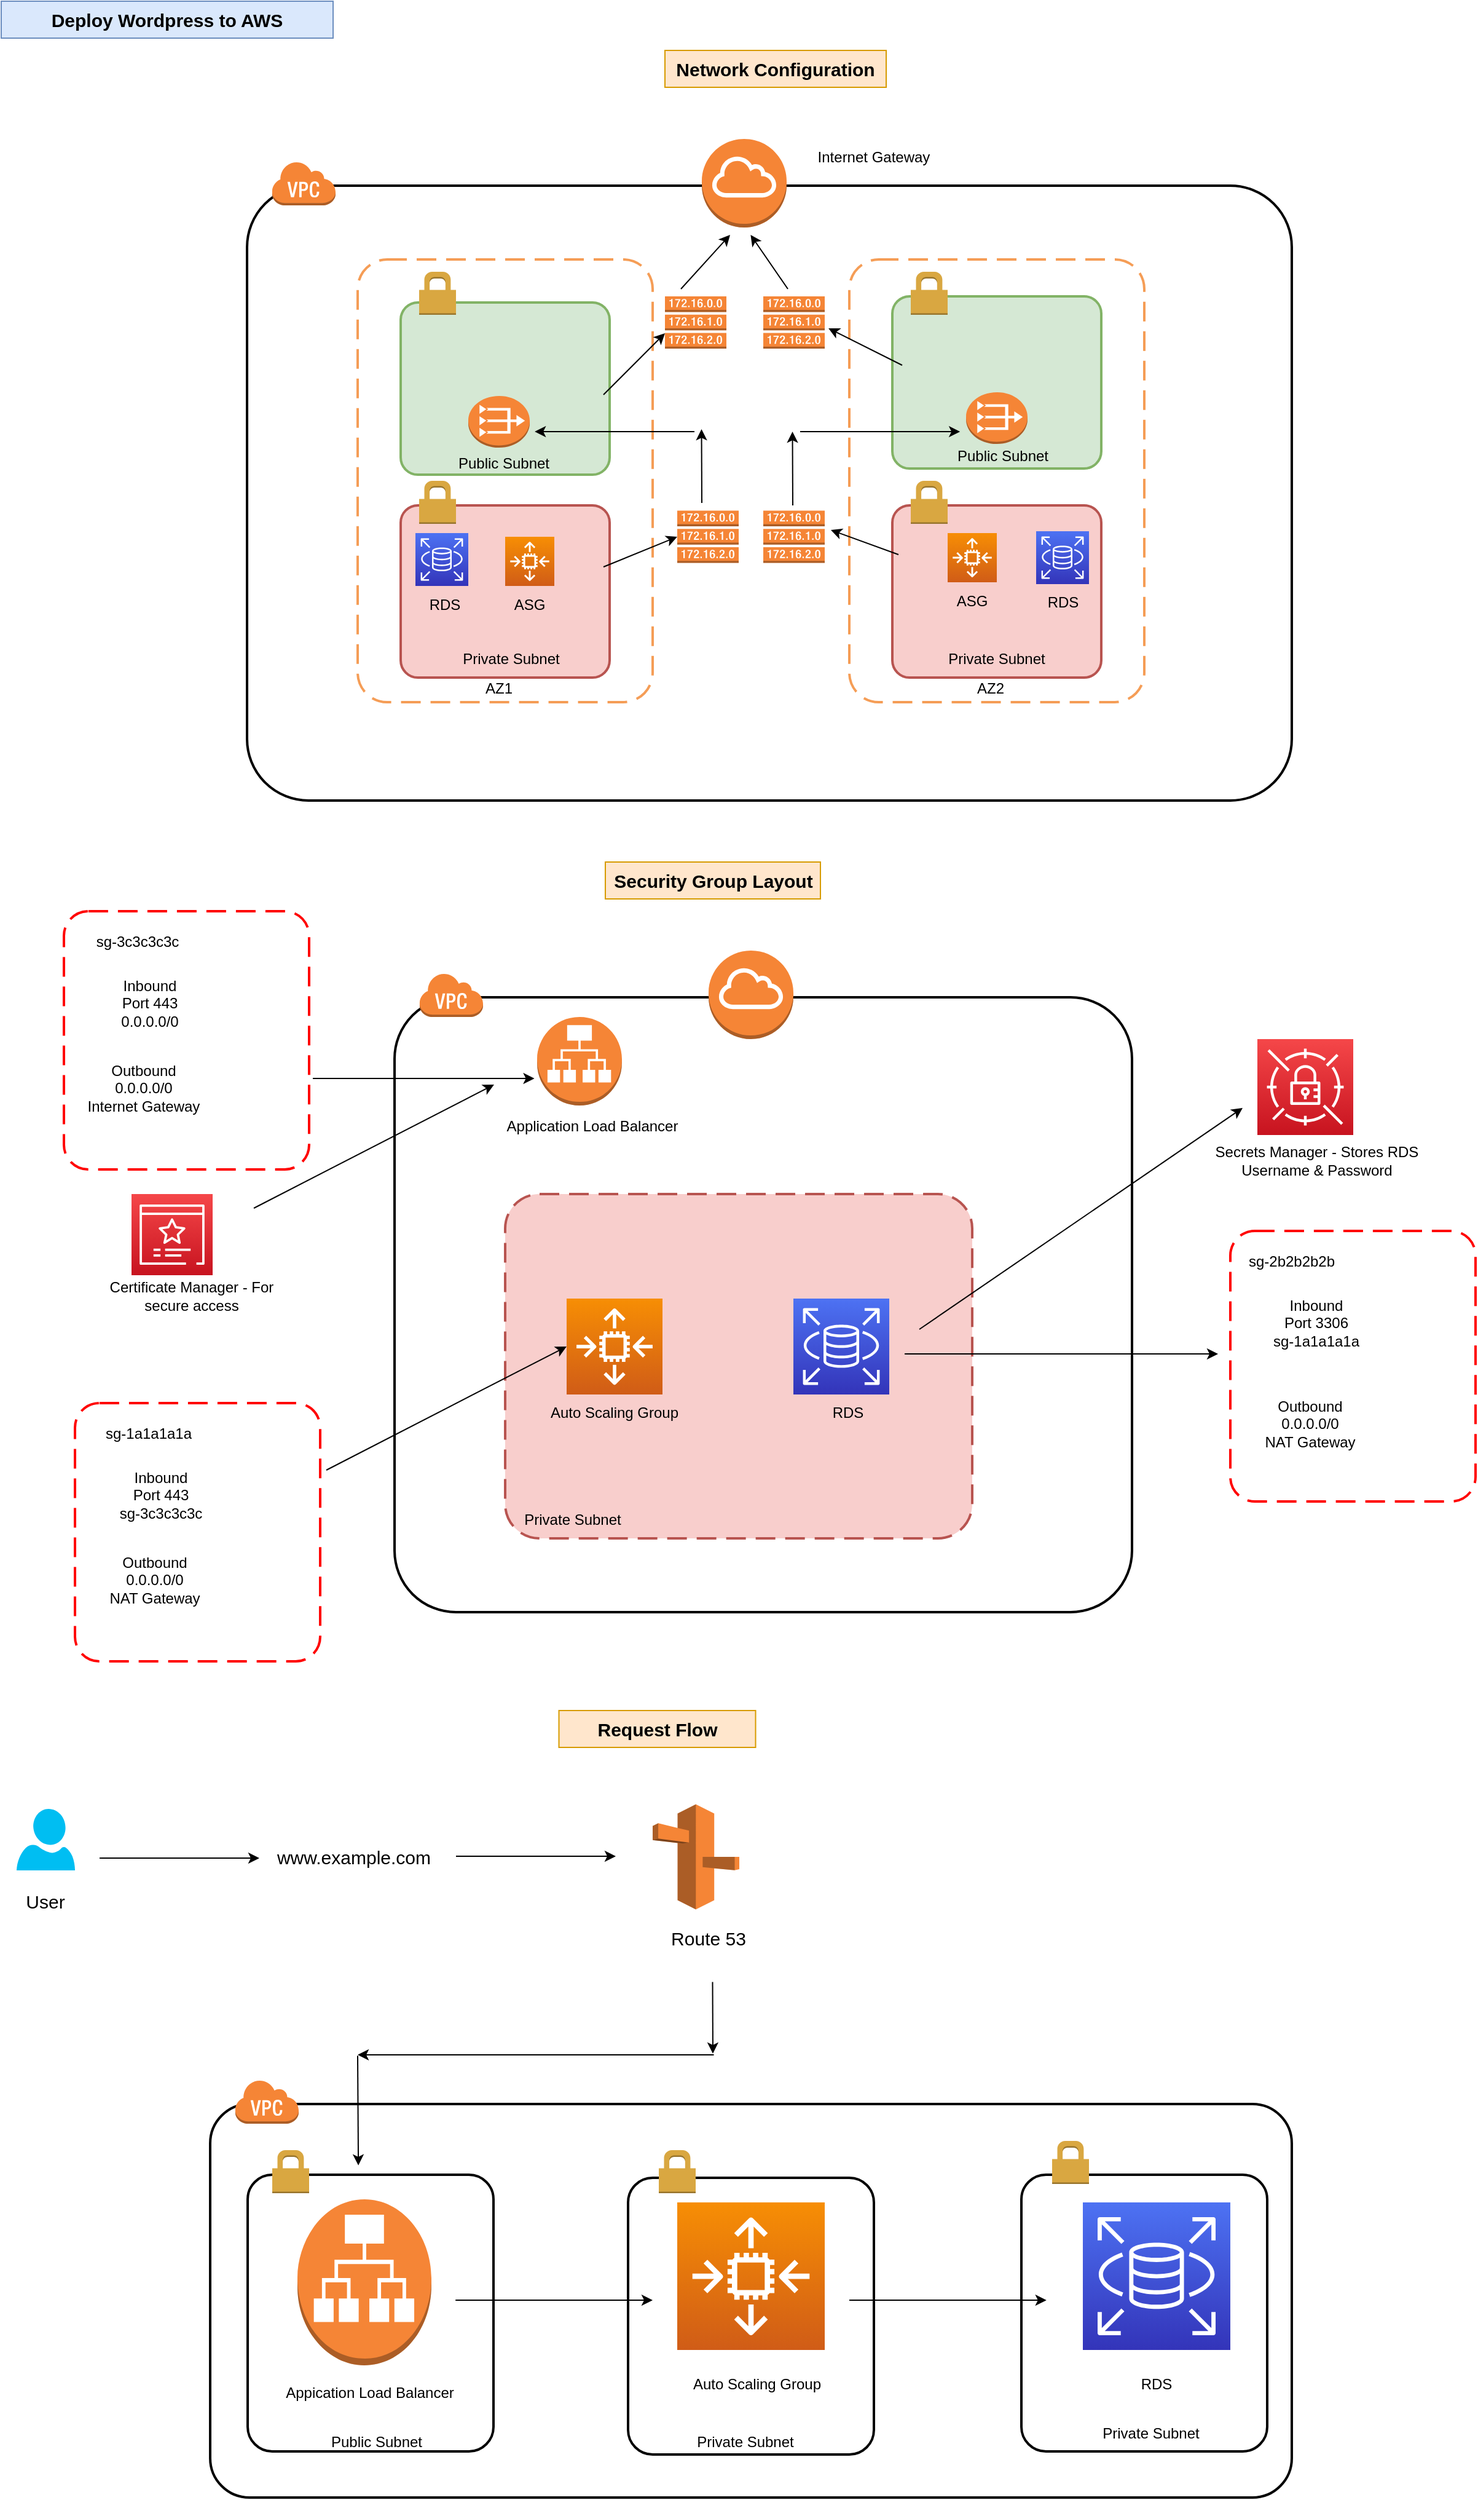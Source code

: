 <mxfile version="16.6.1" type="github"><diagram id="5B-avgpFS1Ti0PwHRqwF" name="Page-1"><mxGraphModel dx="1426" dy="767" grid="0" gridSize="10" guides="1" tooltips="1" connect="1" arrows="1" fold="1" page="1" pageScale="1" pageWidth="1654" pageHeight="2336" math="0" shadow="0"><root><mxCell id="0"/><mxCell id="1" parent="0"/><mxCell id="4KMsHzHKD0fAKikXzylZ-4" value="" style="rounded=1;arcSize=10;dashed=0;fillColor=none;gradientColor=none;strokeWidth=2;" parent="1" vertex="1"><mxGeometry x="230" y="160" width="850" height="500" as="geometry"/></mxCell><mxCell id="4KMsHzHKD0fAKikXzylZ-5" value="" style="dashed=0;html=1;shape=mxgraph.aws3.virtual_private_cloud;fillColor=#F58536;gradientColor=none;dashed=0;" parent="1" vertex="1"><mxGeometry x="250" y="140" width="52" height="36" as="geometry"/></mxCell><mxCell id="4KMsHzHKD0fAKikXzylZ-6" value="Network Configuration" style="text;html=1;strokeColor=#d79b00;fillColor=#ffe6cc;align=center;verticalAlign=middle;whiteSpace=wrap;rounded=0;fontStyle=1;fontSize=15;" parent="1" vertex="1"><mxGeometry x="570" y="50" width="180" height="30" as="geometry"/></mxCell><mxCell id="4KMsHzHKD0fAKikXzylZ-7" value="" style="rounded=1;arcSize=10;dashed=1;strokeColor=#F59D56;fillColor=none;gradientColor=none;dashPattern=8 4;strokeWidth=2;" parent="1" vertex="1"><mxGeometry x="320" y="220" width="240" height="360" as="geometry"/></mxCell><mxCell id="4KMsHzHKD0fAKikXzylZ-8" value="" style="rounded=1;arcSize=10;dashed=1;strokeColor=#F59D56;fillColor=none;gradientColor=none;dashPattern=8 4;strokeWidth=2;" parent="1" vertex="1"><mxGeometry x="720" y="220" width="240" height="360" as="geometry"/></mxCell><mxCell id="4KMsHzHKD0fAKikXzylZ-9" value="" style="rounded=1;arcSize=10;dashed=0;fillColor=#d5e8d4;strokeWidth=2;strokeColor=#82b366;" parent="1" vertex="1"><mxGeometry x="355" y="255" width="170" height="140" as="geometry"/></mxCell><mxCell id="4KMsHzHKD0fAKikXzylZ-10" value="" style="dashed=0;html=1;shape=mxgraph.aws3.permissions;fillColor=#D9A741;gradientColor=none;dashed=0;" parent="1" vertex="1"><mxGeometry x="370" y="230" width="30" height="35" as="geometry"/></mxCell><mxCell id="4KMsHzHKD0fAKikXzylZ-11" style="edgeStyle=orthogonalEdgeStyle;rounded=0;orthogonalLoop=1;jettySize=auto;html=1;exitX=0.5;exitY=1;exitDx=0;exitDy=0;exitPerimeter=0;" parent="1" source="4KMsHzHKD0fAKikXzylZ-10" target="4KMsHzHKD0fAKikXzylZ-10" edge="1"><mxGeometry relative="1" as="geometry"/></mxCell><mxCell id="4KMsHzHKD0fAKikXzylZ-12" value="" style="rounded=1;arcSize=10;dashed=0;fillColor=#f8cecc;strokeWidth=2;strokeColor=#b85450;" parent="1" vertex="1"><mxGeometry x="355" y="420" width="170" height="140" as="geometry"/></mxCell><mxCell id="4KMsHzHKD0fAKikXzylZ-13" value="" style="dashed=0;html=1;shape=mxgraph.aws3.permissions;fillColor=#D9A741;gradientColor=none;dashed=0;" parent="1" vertex="1"><mxGeometry x="370" y="400" width="30" height="35" as="geometry"/></mxCell><mxCell id="4KMsHzHKD0fAKikXzylZ-14" value="" style="rounded=1;arcSize=10;dashed=0;fillColor=#d5e8d4;strokeWidth=2;strokeColor=#82b366;" parent="1" vertex="1"><mxGeometry x="755" y="250" width="170" height="140" as="geometry"/></mxCell><mxCell id="4KMsHzHKD0fAKikXzylZ-15" value="" style="rounded=1;arcSize=10;dashed=0;fillColor=#f8cecc;strokeWidth=2;strokeColor=#b85450;" parent="1" vertex="1"><mxGeometry x="755" y="420" width="170" height="140" as="geometry"/></mxCell><mxCell id="4KMsHzHKD0fAKikXzylZ-16" value="" style="dashed=0;html=1;shape=mxgraph.aws3.permissions;fillColor=#D9A741;gradientColor=none;dashed=0;" parent="1" vertex="1"><mxGeometry x="770" y="230" width="30" height="35" as="geometry"/></mxCell><mxCell id="4KMsHzHKD0fAKikXzylZ-17" value="" style="dashed=0;html=1;shape=mxgraph.aws3.permissions;fillColor=#D9A741;gradientColor=none;dashed=0;" parent="1" vertex="1"><mxGeometry x="770" y="400" width="30" height="35" as="geometry"/></mxCell><mxCell id="4KMsHzHKD0fAKikXzylZ-18" value="" style="outlineConnect=0;dashed=0;verticalLabelPosition=bottom;verticalAlign=top;align=center;html=1;shape=mxgraph.aws3.internet_gateway;fillColor=#F58536;gradientColor=none;" parent="1" vertex="1"><mxGeometry x="600" y="122" width="69" height="72" as="geometry"/></mxCell><mxCell id="4KMsHzHKD0fAKikXzylZ-19" value="" style="outlineConnect=0;dashed=0;verticalLabelPosition=bottom;verticalAlign=top;align=center;html=1;shape=mxgraph.aws3.vpc_nat_gateway;fillColor=#F58536;gradientColor=none;" parent="1" vertex="1"><mxGeometry x="410" y="331" width="50" height="42" as="geometry"/></mxCell><mxCell id="4KMsHzHKD0fAKikXzylZ-20" value="" style="outlineConnect=0;dashed=0;verticalLabelPosition=bottom;verticalAlign=top;align=center;html=1;shape=mxgraph.aws3.vpc_nat_gateway;fillColor=#F58536;gradientColor=none;" parent="1" vertex="1"><mxGeometry x="815" y="328" width="50" height="42" as="geometry"/></mxCell><mxCell id="8oPD4_PobJUd38yIoxUN-3" value="" style="outlineConnect=0;dashed=0;verticalLabelPosition=bottom;verticalAlign=top;align=center;html=1;shape=mxgraph.aws3.route_table;fillColor=#F58536;gradientColor=none;" parent="1" vertex="1"><mxGeometry x="580" y="424.25" width="50" height="42.5" as="geometry"/></mxCell><mxCell id="8oPD4_PobJUd38yIoxUN-4" value="" style="outlineConnect=0;dashed=0;verticalLabelPosition=bottom;verticalAlign=top;align=center;html=1;shape=mxgraph.aws3.route_table;fillColor=#F58536;gradientColor=none;" parent="1" vertex="1"><mxGeometry x="650" y="424.25" width="50" height="42.5" as="geometry"/></mxCell><mxCell id="8oPD4_PobJUd38yIoxUN-5" value="" style="endArrow=classic;html=1;rounded=0;entryX=0.435;entryY=0.38;entryDx=0;entryDy=0;entryPerimeter=0;" parent="1" edge="1"><mxGeometry width="50" height="50" relative="1" as="geometry"><mxPoint x="600" y="418" as="sourcePoint"/><mxPoint x="599.75" y="358" as="targetPoint"/></mxGeometry></mxCell><mxCell id="8oPD4_PobJUd38yIoxUN-6" value="" style="endArrow=classic;html=1;rounded=0;entryX=0.435;entryY=0.38;entryDx=0;entryDy=0;entryPerimeter=0;" parent="1" edge="1"><mxGeometry width="50" height="50" relative="1" as="geometry"><mxPoint x="674" y="420" as="sourcePoint"/><mxPoint x="673.75" y="360" as="targetPoint"/></mxGeometry></mxCell><mxCell id="8oPD4_PobJUd38yIoxUN-10" value="" style="endArrow=classic;html=1;rounded=0;entryX=0.324;entryY=0.786;entryDx=0;entryDy=0;entryPerimeter=0;" parent="1" target="4KMsHzHKD0fAKikXzylZ-14" edge="1"><mxGeometry width="50" height="50" relative="1" as="geometry"><mxPoint x="680" y="360" as="sourcePoint"/><mxPoint x="730" y="310" as="targetPoint"/></mxGeometry></mxCell><mxCell id="8oPD4_PobJUd38yIoxUN-11" value="" style="endArrow=classic;html=1;rounded=0;entryX=0.618;entryY=0.75;entryDx=0;entryDy=0;entryPerimeter=0;" parent="1" edge="1"><mxGeometry width="50" height="50" relative="1" as="geometry"><mxPoint x="594" y="360" as="sourcePoint"/><mxPoint x="464.06" y="360" as="targetPoint"/></mxGeometry></mxCell><mxCell id="8oPD4_PobJUd38yIoxUN-12" value="" style="endArrow=classic;html=1;rounded=0;entryX=0;entryY=0.5;entryDx=0;entryDy=0;entryPerimeter=0;" parent="1" target="8oPD4_PobJUd38yIoxUN-3" edge="1"><mxGeometry width="50" height="50" relative="1" as="geometry"><mxPoint x="520" y="470" as="sourcePoint"/><mxPoint x="525" y="440" as="targetPoint"/></mxGeometry></mxCell><mxCell id="8oPD4_PobJUd38yIoxUN-13" value="" style="endArrow=classic;html=1;rounded=0;entryX=1.1;entryY=0.371;entryDx=0;entryDy=0;entryPerimeter=0;" parent="1" target="8oPD4_PobJUd38yIoxUN-4" edge="1"><mxGeometry width="50" height="50" relative="1" as="geometry"><mxPoint x="760" y="460" as="sourcePoint"/><mxPoint x="860" y="430" as="targetPoint"/></mxGeometry></mxCell><mxCell id="8oPD4_PobJUd38yIoxUN-14" value="" style="outlineConnect=0;dashed=0;verticalLabelPosition=bottom;verticalAlign=top;align=center;html=1;shape=mxgraph.aws3.route_table;fillColor=#F58536;gradientColor=none;" parent="1" vertex="1"><mxGeometry x="570" y="250" width="50" height="42.5" as="geometry"/></mxCell><mxCell id="8oPD4_PobJUd38yIoxUN-15" value="" style="outlineConnect=0;dashed=0;verticalLabelPosition=bottom;verticalAlign=top;align=center;html=1;shape=mxgraph.aws3.route_table;fillColor=#F58536;gradientColor=none;" parent="1" vertex="1"><mxGeometry x="650" y="250" width="50" height="42.5" as="geometry"/></mxCell><mxCell id="8oPD4_PobJUd38yIoxUN-16" value="" style="endArrow=classic;html=1;rounded=0;" parent="1" edge="1"><mxGeometry width="50" height="50" relative="1" as="geometry"><mxPoint x="583" y="244" as="sourcePoint"/><mxPoint x="623" y="200" as="targetPoint"/></mxGeometry></mxCell><mxCell id="8oPD4_PobJUd38yIoxUN-17" value="" style="endArrow=classic;html=1;rounded=0;entryX=0.482;entryY=0.08;entryDx=0;entryDy=0;entryPerimeter=0;" parent="1" target="4KMsHzHKD0fAKikXzylZ-4" edge="1"><mxGeometry width="50" height="50" relative="1" as="geometry"><mxPoint x="670" y="244" as="sourcePoint"/><mxPoint x="720" y="194" as="targetPoint"/></mxGeometry></mxCell><mxCell id="8oPD4_PobJUd38yIoxUN-18" value="" style="endArrow=classic;html=1;rounded=0;" parent="1" edge="1"><mxGeometry width="50" height="50" relative="1" as="geometry"><mxPoint x="520" y="330" as="sourcePoint"/><mxPoint x="570" y="280" as="targetPoint"/></mxGeometry></mxCell><mxCell id="8oPD4_PobJUd38yIoxUN-19" value="" style="endArrow=classic;html=1;rounded=0;entryX=0.553;entryY=0.26;entryDx=0;entryDy=0;entryPerimeter=0;" parent="1" edge="1"><mxGeometry width="50" height="50" relative="1" as="geometry"><mxPoint x="763" y="306" as="sourcePoint"/><mxPoint x="703.05" y="276" as="targetPoint"/></mxGeometry></mxCell><mxCell id="8oPD4_PobJUd38yIoxUN-20" value="Internet Gateway" style="text;html=1;strokeColor=none;fillColor=none;align=center;verticalAlign=middle;whiteSpace=wrap;rounded=0;" parent="1" vertex="1"><mxGeometry x="680" y="122" width="120" height="30" as="geometry"/></mxCell><mxCell id="8oPD4_PobJUd38yIoxUN-21" value="AZ1" style="text;html=1;strokeColor=none;fillColor=none;align=center;verticalAlign=middle;whiteSpace=wrap;rounded=0;" parent="1" vertex="1"><mxGeometry x="405" y="554" width="60" height="30" as="geometry"/></mxCell><mxCell id="8oPD4_PobJUd38yIoxUN-22" value="AZ2" style="text;html=1;strokeColor=none;fillColor=none;align=center;verticalAlign=middle;whiteSpace=wrap;rounded=0;" parent="1" vertex="1"><mxGeometry x="805" y="554" width="60" height="30" as="geometry"/></mxCell><mxCell id="8oPD4_PobJUd38yIoxUN-23" value="Private Subnet" style="text;html=1;strokeColor=none;fillColor=none;align=center;verticalAlign=middle;whiteSpace=wrap;rounded=0;" parent="1" vertex="1"><mxGeometry x="400" y="530" width="90" height="30" as="geometry"/></mxCell><mxCell id="8oPD4_PobJUd38yIoxUN-24" value="Private Subnet" style="text;html=1;strokeColor=none;fillColor=none;align=center;verticalAlign=middle;whiteSpace=wrap;rounded=0;" parent="1" vertex="1"><mxGeometry x="795" y="530" width="90" height="30" as="geometry"/></mxCell><mxCell id="8oPD4_PobJUd38yIoxUN-25" value="Public Subnet" style="text;html=1;strokeColor=none;fillColor=none;align=center;verticalAlign=middle;whiteSpace=wrap;rounded=0;" parent="1" vertex="1"><mxGeometry x="389" y="371" width="100" height="30" as="geometry"/></mxCell><mxCell id="8oPD4_PobJUd38yIoxUN-26" value="Public Subnet" style="text;html=1;strokeColor=none;fillColor=none;align=center;verticalAlign=middle;whiteSpace=wrap;rounded=0;" parent="1" vertex="1"><mxGeometry x="795" y="365" width="100" height="30" as="geometry"/></mxCell><mxCell id="8oPD4_PobJUd38yIoxUN-27" value="Security Group Layout" style="text;html=1;strokeColor=#d79b00;fillColor=#ffe6cc;align=center;verticalAlign=middle;whiteSpace=wrap;rounded=0;fontStyle=1;fontSize=15;" parent="1" vertex="1"><mxGeometry x="521.5" y="710" width="175" height="30" as="geometry"/></mxCell><mxCell id="8oPD4_PobJUd38yIoxUN-28" value="" style="rounded=1;arcSize=10;dashed=0;fillColor=none;gradientColor=none;strokeWidth=2;" parent="1" vertex="1"><mxGeometry x="350" y="820" width="600" height="500" as="geometry"/></mxCell><mxCell id="8oPD4_PobJUd38yIoxUN-29" value="" style="dashed=0;html=1;shape=mxgraph.aws3.virtual_private_cloud;fillColor=#F58536;gradientColor=none;dashed=0;" parent="1" vertex="1"><mxGeometry x="370" y="800" width="52" height="36" as="geometry"/></mxCell><mxCell id="8oPD4_PobJUd38yIoxUN-30" value="" style="rounded=1;arcSize=10;dashed=1;strokeColor=#b85450;fillColor=#f8cecc;dashPattern=8 4;strokeWidth=2;" parent="1" vertex="1"><mxGeometry x="440" y="980" width="380" height="280" as="geometry"/></mxCell><mxCell id="8oPD4_PobJUd38yIoxUN-36" value="Private Subnet" style="text;html=1;strokeColor=none;fillColor=none;align=center;verticalAlign=middle;whiteSpace=wrap;rounded=0;" parent="1" vertex="1"><mxGeometry x="400" y="1230" width="190" height="30" as="geometry"/></mxCell><mxCell id="8oPD4_PobJUd38yIoxUN-37" value="Auto Scaling Group" style="text;html=1;strokeColor=none;fillColor=none;align=center;verticalAlign=middle;whiteSpace=wrap;rounded=0;" parent="1" vertex="1"><mxGeometry x="474" y="1143" width="110" height="30" as="geometry"/></mxCell><mxCell id="8oPD4_PobJUd38yIoxUN-38" value="RDS" style="text;html=1;strokeColor=none;fillColor=none;align=center;verticalAlign=middle;whiteSpace=wrap;rounded=0;" parent="1" vertex="1"><mxGeometry x="689" y="1143" width="60" height="30" as="geometry"/></mxCell><mxCell id="8oPD4_PobJUd38yIoxUN-39" value="" style="rounded=1;arcSize=10;dashed=1;strokeColor=#ff0000;fillColor=none;gradientColor=none;dashPattern=8 4;strokeWidth=2;" parent="1" vertex="1"><mxGeometry x="90" y="1150" width="199.5" height="210" as="geometry"/></mxCell><mxCell id="8oPD4_PobJUd38yIoxUN-41" value="" style="rounded=1;arcSize=10;dashed=1;strokeColor=#ff0000;fillColor=none;gradientColor=none;dashPattern=8 4;strokeWidth=2;" parent="1" vertex="1"><mxGeometry x="1030" y="1010" width="199.5" height="220" as="geometry"/></mxCell><mxCell id="8oPD4_PobJUd38yIoxUN-43" value="sg-1a1a1a1a" style="text;html=1;strokeColor=none;fillColor=none;align=center;verticalAlign=middle;whiteSpace=wrap;rounded=0;" parent="1" vertex="1"><mxGeometry x="100" y="1160" width="100" height="30" as="geometry"/></mxCell><mxCell id="8oPD4_PobJUd38yIoxUN-45" value="sg-2b2b2b2b" style="text;html=1;strokeColor=none;fillColor=none;align=center;verticalAlign=middle;whiteSpace=wrap;rounded=0;" parent="1" vertex="1"><mxGeometry x="1030" y="1020" width="100" height="30" as="geometry"/></mxCell><mxCell id="8oPD4_PobJUd38yIoxUN-48" value="&lt;div&gt;Inbound&lt;/div&gt;&lt;div&gt;Port 443&lt;/div&gt;&lt;div&gt;sg-3c3c3c3c&lt;br&gt;&lt;/div&gt;" style="text;html=1;strokeColor=none;fillColor=none;align=center;verticalAlign=middle;whiteSpace=wrap;rounded=0;" parent="1" vertex="1"><mxGeometry x="100" y="1200" width="120" height="50" as="geometry"/></mxCell><mxCell id="8oPD4_PobJUd38yIoxUN-50" value="&lt;div&gt;Outbound&lt;/div&gt;&lt;div&gt;0.0.0.0/0&lt;/div&gt;&lt;div&gt;NAT Gateway&lt;br&gt;&lt;/div&gt;" style="text;html=1;strokeColor=none;fillColor=none;align=center;verticalAlign=middle;whiteSpace=wrap;rounded=0;" parent="1" vertex="1"><mxGeometry x="100" y="1270" width="110" height="48" as="geometry"/></mxCell><mxCell id="8oPD4_PobJUd38yIoxUN-51" value="" style="endArrow=classic;html=1;rounded=0;entryX=0;entryY=0.5;entryDx=0;entryDy=0;entryPerimeter=0;" parent="1" target="8oPD4_PobJUd38yIoxUN-87" edge="1"><mxGeometry width="50" height="50" relative="1" as="geometry"><mxPoint x="294.5" y="1204.5" as="sourcePoint"/><mxPoint x="475.5" y="1191" as="targetPoint"/></mxGeometry></mxCell><mxCell id="8oPD4_PobJUd38yIoxUN-52" value="" style="endArrow=classic;html=1;rounded=0;" parent="1" edge="1"><mxGeometry width="50" height="50" relative="1" as="geometry"><mxPoint x="765" y="1110" as="sourcePoint"/><mxPoint x="1020" y="1110" as="targetPoint"/></mxGeometry></mxCell><mxCell id="8oPD4_PobJUd38yIoxUN-53" value="&lt;div&gt;Inbound&lt;/div&gt;&lt;div&gt;Port 3306&lt;br&gt;&lt;/div&gt;&lt;div&gt;sg-1a1a1a1a&lt;br&gt;&lt;/div&gt;" style="text;html=1;strokeColor=none;fillColor=none;align=center;verticalAlign=middle;whiteSpace=wrap;rounded=0;" parent="1" vertex="1"><mxGeometry x="1040" y="1060" width="120" height="50" as="geometry"/></mxCell><mxCell id="8oPD4_PobJUd38yIoxUN-54" value="&lt;div&gt;Outbound&lt;/div&gt;&lt;div&gt;0.0.0.0/0&lt;/div&gt;&lt;div&gt;NAT Gateway&lt;br&gt;&lt;/div&gt;" style="text;html=1;strokeColor=none;fillColor=none;align=center;verticalAlign=middle;whiteSpace=wrap;rounded=0;" parent="1" vertex="1"><mxGeometry x="1040" y="1143" width="110" height="48" as="geometry"/></mxCell><mxCell id="8oPD4_PobJUd38yIoxUN-55" value="" style="outlineConnect=0;dashed=0;verticalLabelPosition=bottom;verticalAlign=top;align=center;html=1;shape=mxgraph.aws3.application_load_balancer;fillColor=#F58536;gradientColor=none;" parent="1" vertex="1"><mxGeometry x="466" y="836" width="69" height="72" as="geometry"/></mxCell><mxCell id="8oPD4_PobJUd38yIoxUN-56" value="" style="rounded=1;arcSize=10;dashed=1;strokeColor=#ff0000;fillColor=none;gradientColor=none;dashPattern=8 4;strokeWidth=2;" parent="1" vertex="1"><mxGeometry x="81" y="750" width="199.5" height="210" as="geometry"/></mxCell><mxCell id="8oPD4_PobJUd38yIoxUN-57" value="sg-3c3c3c3c" style="text;html=1;strokeColor=none;fillColor=none;align=center;verticalAlign=middle;whiteSpace=wrap;rounded=0;" parent="1" vertex="1"><mxGeometry x="91" y="760" width="100" height="30" as="geometry"/></mxCell><mxCell id="8oPD4_PobJUd38yIoxUN-58" value="&lt;div&gt;Inbound&lt;/div&gt;&lt;div&gt;Port 443&lt;/div&gt;&lt;div&gt;0.0.0.0/0&lt;br&gt;&lt;/div&gt;" style="text;html=1;strokeColor=none;fillColor=none;align=center;verticalAlign=middle;whiteSpace=wrap;rounded=0;" parent="1" vertex="1"><mxGeometry x="91" y="800" width="120" height="50" as="geometry"/></mxCell><mxCell id="8oPD4_PobJUd38yIoxUN-59" value="&lt;div&gt;Outbound&lt;/div&gt;&lt;div&gt;0.0.0.0/0&lt;/div&gt;&lt;div&gt;Internet Gateway&lt;br&gt;&lt;/div&gt;" style="text;html=1;strokeColor=none;fillColor=none;align=center;verticalAlign=middle;whiteSpace=wrap;rounded=0;" parent="1" vertex="1"><mxGeometry x="91" y="870" width="110" height="48" as="geometry"/></mxCell><mxCell id="8oPD4_PobJUd38yIoxUN-60" value="" style="endArrow=classic;html=1;rounded=0;entryX=0.183;entryY=0.132;entryDx=0;entryDy=0;entryPerimeter=0;" parent="1" edge="1"><mxGeometry width="50" height="50" relative="1" as="geometry"><mxPoint x="283.5" y="886" as="sourcePoint"/><mxPoint x="463.8" y="886" as="targetPoint"/></mxGeometry></mxCell><mxCell id="8oPD4_PobJUd38yIoxUN-61" value="Application Load Balancer" style="text;html=1;strokeColor=none;fillColor=none;align=center;verticalAlign=middle;whiteSpace=wrap;rounded=0;" parent="1" vertex="1"><mxGeometry x="430.5" y="910" width="159.5" height="30" as="geometry"/></mxCell><mxCell id="8oPD4_PobJUd38yIoxUN-62" value="" style="outlineConnect=0;dashed=0;verticalLabelPosition=bottom;verticalAlign=top;align=center;html=1;shape=mxgraph.aws3.internet_gateway;fillColor=#F58536;gradientColor=none;" parent="1" vertex="1"><mxGeometry x="605.5" y="782" width="69" height="72" as="geometry"/></mxCell><mxCell id="8oPD4_PobJUd38yIoxUN-63" value="Request Flow" style="text;html=1;strokeColor=#d79b00;fillColor=#ffe6cc;align=center;verticalAlign=middle;whiteSpace=wrap;rounded=0;fontStyle=1;fontSize=15;" parent="1" vertex="1"><mxGeometry x="483.75" y="1400" width="160" height="30" as="geometry"/></mxCell><mxCell id="8oPD4_PobJUd38yIoxUN-64" value="" style="rounded=1;arcSize=10;dashed=0;fillColor=none;gradientColor=none;strokeWidth=2;" parent="1" vertex="1"><mxGeometry x="200" y="1720" width="880" height="320" as="geometry"/></mxCell><mxCell id="8oPD4_PobJUd38yIoxUN-65" value="" style="dashed=0;html=1;shape=mxgraph.aws3.virtual_private_cloud;fillColor=#F58536;gradientColor=none;dashed=0;" parent="1" vertex="1"><mxGeometry x="220" y="1700" width="52" height="36" as="geometry"/></mxCell><mxCell id="8oPD4_PobJUd38yIoxUN-67" value="" style="outlineConnect=0;dashed=0;verticalLabelPosition=bottom;verticalAlign=top;align=center;html=1;shape=mxgraph.aws3.application_load_balancer;fillColor=#F58536;gradientColor=none;" parent="1" vertex="1"><mxGeometry x="271" y="1797.5" width="109" height="135" as="geometry"/></mxCell><mxCell id="8oPD4_PobJUd38yIoxUN-68" value="" style="sketch=0;points=[[0,0,0],[0.25,0,0],[0.5,0,0],[0.75,0,0],[1,0,0],[0,1,0],[0.25,1,0],[0.5,1,0],[0.75,1,0],[1,1,0],[0,0.25,0],[0,0.5,0],[0,0.75,0],[1,0.25,0],[1,0.5,0],[1,0.75,0]];outlineConnect=0;fontColor=#232F3E;gradientColor=#F78E04;gradientDirection=north;fillColor=#D05C17;strokeColor=#ffffff;dashed=0;verticalLabelPosition=bottom;verticalAlign=top;align=center;html=1;fontSize=12;fontStyle=0;aspect=fixed;shape=mxgraph.aws4.resourceIcon;resIcon=mxgraph.aws4.auto_scaling2;" parent="1" vertex="1"><mxGeometry x="580" y="1800" width="120" height="120" as="geometry"/></mxCell><mxCell id="8oPD4_PobJUd38yIoxUN-69" value="" style="sketch=0;points=[[0,0,0],[0.25,0,0],[0.5,0,0],[0.75,0,0],[1,0,0],[0,1,0],[0.25,1,0],[0.5,1,0],[0.75,1,0],[1,1,0],[0,0.25,0],[0,0.5,0],[0,0.75,0],[1,0.25,0],[1,0.5,0],[1,0.75,0]];outlineConnect=0;fontColor=#232F3E;gradientColor=#4D72F3;gradientDirection=north;fillColor=#3334B9;strokeColor=#ffffff;dashed=0;verticalLabelPosition=bottom;verticalAlign=top;align=center;html=1;fontSize=12;fontStyle=0;aspect=fixed;shape=mxgraph.aws4.resourceIcon;resIcon=mxgraph.aws4.rds;" parent="1" vertex="1"><mxGeometry x="910" y="1800" width="120" height="120" as="geometry"/></mxCell><mxCell id="8oPD4_PobJUd38yIoxUN-71" value="" style="endArrow=classic;html=1;rounded=0;entryX=0.08;entryY=0.5;entryDx=0;entryDy=0;entryPerimeter=0;" parent="1" edge="1"><mxGeometry width="50" height="50" relative="1" as="geometry"><mxPoint x="399.6" y="1879.5" as="sourcePoint"/><mxPoint x="560.0" y="1879.5" as="targetPoint"/></mxGeometry></mxCell><mxCell id="8oPD4_PobJUd38yIoxUN-72" value="" style="endArrow=classic;html=1;rounded=0;entryX=0.08;entryY=0.5;entryDx=0;entryDy=0;entryPerimeter=0;" parent="1" edge="1"><mxGeometry width="50" height="50" relative="1" as="geometry"><mxPoint x="720.0" y="1879.5" as="sourcePoint"/><mxPoint x="880.4" y="1879.5" as="targetPoint"/></mxGeometry></mxCell><mxCell id="8oPD4_PobJUd38yIoxUN-73" value="Appication Load Balancer" style="text;html=1;strokeColor=none;fillColor=none;align=center;verticalAlign=middle;whiteSpace=wrap;rounded=0;" parent="1" vertex="1"><mxGeometry x="260" y="1940" width="140" height="30" as="geometry"/></mxCell><mxCell id="8oPD4_PobJUd38yIoxUN-74" value="Auto Scaling Group" style="text;html=1;strokeColor=none;fillColor=none;align=center;verticalAlign=middle;whiteSpace=wrap;rounded=0;" parent="1" vertex="1"><mxGeometry x="580" y="1932.5" width="130" height="30" as="geometry"/></mxCell><mxCell id="8oPD4_PobJUd38yIoxUN-75" value="RDS" style="text;html=1;strokeColor=none;fillColor=none;align=center;verticalAlign=middle;whiteSpace=wrap;rounded=0;" parent="1" vertex="1"><mxGeometry x="920" y="1932.5" width="100" height="30" as="geometry"/></mxCell><mxCell id="8oPD4_PobJUd38yIoxUN-78" value="" style="rounded=1;arcSize=10;dashed=0;fillColor=none;gradientColor=none;strokeWidth=2;" parent="1" vertex="1"><mxGeometry x="230.5" y="1777.5" width="200" height="225" as="geometry"/></mxCell><mxCell id="8oPD4_PobJUd38yIoxUN-79" value="" style="dashed=0;html=1;shape=mxgraph.aws3.permissions;fillColor=#D9A741;gradientColor=none;dashed=0;" parent="1" vertex="1"><mxGeometry x="250.5" y="1757.5" width="30" height="35" as="geometry"/></mxCell><mxCell id="8oPD4_PobJUd38yIoxUN-80" value="" style="rounded=1;arcSize=10;dashed=0;fillColor=none;gradientColor=none;strokeWidth=2;" parent="1" vertex="1"><mxGeometry x="540" y="1780" width="200" height="225" as="geometry"/></mxCell><mxCell id="8oPD4_PobJUd38yIoxUN-81" value="" style="rounded=1;arcSize=10;dashed=0;fillColor=none;gradientColor=none;strokeWidth=2;" parent="1" vertex="1"><mxGeometry x="860" y="1777.5" width="200" height="225" as="geometry"/></mxCell><mxCell id="8oPD4_PobJUd38yIoxUN-82" value="" style="dashed=0;html=1;shape=mxgraph.aws3.permissions;fillColor=#D9A741;gradientColor=none;dashed=0;" parent="1" vertex="1"><mxGeometry x="565" y="1757.5" width="30" height="35" as="geometry"/></mxCell><mxCell id="8oPD4_PobJUd38yIoxUN-83" value="" style="dashed=0;html=1;shape=mxgraph.aws3.permissions;fillColor=#D9A741;gradientColor=none;dashed=0;" parent="1" vertex="1"><mxGeometry x="885" y="1750" width="30" height="35" as="geometry"/></mxCell><mxCell id="8oPD4_PobJUd38yIoxUN-84" value="Public Subnet" style="text;html=1;strokeColor=none;fillColor=none;align=center;verticalAlign=middle;whiteSpace=wrap;rounded=0;" parent="1" vertex="1"><mxGeometry x="289.5" y="1980" width="90.5" height="30" as="geometry"/></mxCell><mxCell id="8oPD4_PobJUd38yIoxUN-85" value="Private Subnet" style="text;html=1;strokeColor=none;fillColor=none;align=center;verticalAlign=middle;whiteSpace=wrap;rounded=0;" parent="1" vertex="1"><mxGeometry x="589.5" y="1980" width="90.5" height="30" as="geometry"/></mxCell><mxCell id="8oPD4_PobJUd38yIoxUN-86" value="Private Subnet" style="text;html=1;strokeColor=none;fillColor=none;align=center;verticalAlign=middle;whiteSpace=wrap;rounded=0;" parent="1" vertex="1"><mxGeometry x="920" y="1972.5" width="90.5" height="30" as="geometry"/></mxCell><mxCell id="8oPD4_PobJUd38yIoxUN-87" value="" style="sketch=0;points=[[0,0,0],[0.25,0,0],[0.5,0,0],[0.75,0,0],[1,0,0],[0,1,0],[0.25,1,0],[0.5,1,0],[0.75,1,0],[1,1,0],[0,0.25,0],[0,0.5,0],[0,0.75,0],[1,0.25,0],[1,0.5,0],[1,0.75,0]];outlineConnect=0;fontColor=#232F3E;gradientColor=#F78E04;gradientDirection=north;fillColor=#D05C17;strokeColor=#ffffff;dashed=0;verticalLabelPosition=bottom;verticalAlign=top;align=center;html=1;fontSize=12;fontStyle=0;aspect=fixed;shape=mxgraph.aws4.resourceIcon;resIcon=mxgraph.aws4.auto_scaling2;" parent="1" vertex="1"><mxGeometry x="490" y="1065" width="78" height="78" as="geometry"/></mxCell><mxCell id="8oPD4_PobJUd38yIoxUN-88" value="" style="sketch=0;points=[[0,0,0],[0.25,0,0],[0.5,0,0],[0.75,0,0],[1,0,0],[0,1,0],[0.25,1,0],[0.5,1,0],[0.75,1,0],[1,1,0],[0,0.25,0],[0,0.5,0],[0,0.75,0],[1,0.25,0],[1,0.5,0],[1,0.75,0]];outlineConnect=0;fontColor=#232F3E;gradientColor=#F78E04;gradientDirection=north;fillColor=#D05C17;strokeColor=#ffffff;dashed=0;verticalLabelPosition=bottom;verticalAlign=top;align=center;html=1;fontSize=12;fontStyle=0;aspect=fixed;shape=mxgraph.aws4.resourceIcon;resIcon=mxgraph.aws4.auto_scaling2;" parent="1" vertex="1"><mxGeometry x="440" y="445.5" width="40" height="40" as="geometry"/></mxCell><mxCell id="8oPD4_PobJUd38yIoxUN-91" value="ASG" style="text;html=1;strokeColor=none;fillColor=none;align=center;verticalAlign=middle;whiteSpace=wrap;rounded=0;" parent="1" vertex="1"><mxGeometry x="436.25" y="485.5" width="47.5" height="30" as="geometry"/></mxCell><mxCell id="8oPD4_PobJUd38yIoxUN-93" value="" style="sketch=0;points=[[0,0,0],[0.25,0,0],[0.5,0,0],[0.75,0,0],[1,0,0],[0,1,0],[0.25,1,0],[0.5,1,0],[0.75,1,0],[1,1,0],[0,0.25,0],[0,0.5,0],[0,0.75,0],[1,0.25,0],[1,0.5,0],[1,0.75,0]];outlineConnect=0;fontColor=#232F3E;gradientColor=#4D72F3;gradientDirection=north;fillColor=#3334B9;strokeColor=#ffffff;dashed=0;verticalLabelPosition=bottom;verticalAlign=top;align=center;html=1;fontSize=12;fontStyle=0;aspect=fixed;shape=mxgraph.aws4.resourceIcon;resIcon=mxgraph.aws4.rds;" parent="1" vertex="1"><mxGeometry x="674.5" y="1065" width="78" height="78" as="geometry"/></mxCell><mxCell id="8oPD4_PobJUd38yIoxUN-94" value="" style="sketch=0;points=[[0,0,0],[0.25,0,0],[0.5,0,0],[0.75,0,0],[1,0,0],[0,1,0],[0.25,1,0],[0.5,1,0],[0.75,1,0],[1,1,0],[0,0.25,0],[0,0.5,0],[0,0.75,0],[1,0.25,0],[1,0.5,0],[1,0.75,0]];outlineConnect=0;fontColor=#232F3E;gradientColor=#4D72F3;gradientDirection=north;fillColor=#3334B9;strokeColor=#ffffff;dashed=0;verticalLabelPosition=bottom;verticalAlign=top;align=center;html=1;fontSize=12;fontStyle=0;aspect=fixed;shape=mxgraph.aws4.resourceIcon;resIcon=mxgraph.aws4.rds;" parent="1" vertex="1"><mxGeometry x="367" y="442.5" width="43" height="43" as="geometry"/></mxCell><mxCell id="8oPD4_PobJUd38yIoxUN-95" value="" style="sketch=0;points=[[0,0,0],[0.25,0,0],[0.5,0,0],[0.75,0,0],[1,0,0],[0,1,0],[0.25,1,0],[0.5,1,0],[0.75,1,0],[1,1,0],[0,0.25,0],[0,0.5,0],[0,0.75,0],[1,0.25,0],[1,0.5,0],[1,0.75,0]];outlineConnect=0;fontColor=#232F3E;gradientColor=#F78E04;gradientDirection=north;fillColor=#D05C17;strokeColor=#ffffff;dashed=0;verticalLabelPosition=bottom;verticalAlign=top;align=center;html=1;fontSize=12;fontStyle=0;aspect=fixed;shape=mxgraph.aws4.resourceIcon;resIcon=mxgraph.aws4.auto_scaling2;" parent="1" vertex="1"><mxGeometry x="800" y="442.5" width="40" height="40" as="geometry"/></mxCell><mxCell id="8oPD4_PobJUd38yIoxUN-96" value="ASG" style="text;html=1;strokeColor=none;fillColor=none;align=center;verticalAlign=middle;whiteSpace=wrap;rounded=0;" parent="1" vertex="1"><mxGeometry x="796.25" y="482.5" width="47.5" height="30" as="geometry"/></mxCell><mxCell id="8oPD4_PobJUd38yIoxUN-97" value="" style="sketch=0;points=[[0,0,0],[0.25,0,0],[0.5,0,0],[0.75,0,0],[1,0,0],[0,1,0],[0.25,1,0],[0.5,1,0],[0.75,1,0],[1,1,0],[0,0.25,0],[0,0.5,0],[0,0.75,0],[1,0.25,0],[1,0.5,0],[1,0.75,0]];outlineConnect=0;fontColor=#232F3E;gradientColor=#4D72F3;gradientDirection=north;fillColor=#3334B9;strokeColor=#ffffff;dashed=0;verticalLabelPosition=bottom;verticalAlign=top;align=center;html=1;fontSize=12;fontStyle=0;aspect=fixed;shape=mxgraph.aws4.resourceIcon;resIcon=mxgraph.aws4.rds;" parent="1" vertex="1"><mxGeometry x="872" y="441" width="43" height="43" as="geometry"/></mxCell><mxCell id="8oPD4_PobJUd38yIoxUN-98" value="RDS" style="text;html=1;strokeColor=none;fillColor=none;align=center;verticalAlign=middle;whiteSpace=wrap;rounded=0;" parent="1" vertex="1"><mxGeometry x="367" y="485.5" width="47.5" height="30" as="geometry"/></mxCell><mxCell id="8oPD4_PobJUd38yIoxUN-99" value="RDS" style="text;html=1;strokeColor=none;fillColor=none;align=center;verticalAlign=middle;whiteSpace=wrap;rounded=0;" parent="1" vertex="1"><mxGeometry x="869.75" y="484" width="47.5" height="30" as="geometry"/></mxCell><mxCell id="8oPD4_PobJUd38yIoxUN-100" value="" style="sketch=0;points=[[0,0,0],[0.25,0,0],[0.5,0,0],[0.75,0,0],[1,0,0],[0,1,0],[0.25,1,0],[0.5,1,0],[0.75,1,0],[1,1,0],[0,0.25,0],[0,0.5,0],[0,0.75,0],[1,0.25,0],[1,0.5,0],[1,0.75,0]];outlineConnect=0;fontColor=#232F3E;gradientColor=#F54749;gradientDirection=north;fillColor=#C7131F;strokeColor=#ffffff;dashed=0;verticalLabelPosition=bottom;verticalAlign=top;align=center;html=1;fontSize=12;fontStyle=0;aspect=fixed;shape=mxgraph.aws4.resourceIcon;resIcon=mxgraph.aws4.secrets_manager;" parent="1" vertex="1"><mxGeometry x="1052" y="854" width="78" height="78" as="geometry"/></mxCell><mxCell id="8oPD4_PobJUd38yIoxUN-102" value="" style="endArrow=classic;html=1;rounded=0;" parent="1" edge="1"><mxGeometry width="50" height="50" relative="1" as="geometry"><mxPoint x="777" y="1090" as="sourcePoint"/><mxPoint x="1040" y="910" as="targetPoint"/></mxGeometry></mxCell><mxCell id="8oPD4_PobJUd38yIoxUN-104" value="Secrets Manager - Stores RDS Username &amp;amp; Password" style="text;html=1;strokeColor=none;fillColor=none;align=center;verticalAlign=middle;whiteSpace=wrap;rounded=0;" parent="1" vertex="1"><mxGeometry x="992.5" y="938" width="215" height="30" as="geometry"/></mxCell><mxCell id="8oPD4_PobJUd38yIoxUN-106" value="" style="sketch=0;points=[[0,0,0],[0.25,0,0],[0.5,0,0],[0.75,0,0],[1,0,0],[0,1,0],[0.25,1,0],[0.5,1,0],[0.75,1,0],[1,1,0],[0,0.25,0],[0,0.5,0],[0,0.75,0],[1,0.25,0],[1,0.5,0],[1,0.75,0]];outlineConnect=0;fontColor=#232F3E;gradientColor=#F54749;gradientDirection=north;fillColor=#C7131F;strokeColor=#ffffff;dashed=0;verticalLabelPosition=bottom;verticalAlign=top;align=center;html=1;fontSize=12;fontStyle=0;aspect=fixed;shape=mxgraph.aws4.resourceIcon;resIcon=mxgraph.aws4.certificate_manager_3;" parent="1" vertex="1"><mxGeometry x="136" y="980" width="66" height="66" as="geometry"/></mxCell><mxCell id="8oPD4_PobJUd38yIoxUN-108" value="Certificate Manager - For secure access" style="text;html=1;strokeColor=none;fillColor=none;align=center;verticalAlign=middle;whiteSpace=wrap;rounded=0;" parent="1" vertex="1"><mxGeometry x="100" y="1048" width="170" height="30" as="geometry"/></mxCell><mxCell id="8oPD4_PobJUd38yIoxUN-109" value="" style="verticalLabelPosition=bottom;html=1;verticalAlign=top;align=center;strokeColor=none;fillColor=#00BEF2;shape=mxgraph.azure.user;" parent="1" vertex="1"><mxGeometry x="42.5" y="1480" width="47.5" height="50" as="geometry"/></mxCell><mxCell id="8oPD4_PobJUd38yIoxUN-110" value="" style="endArrow=classic;html=1;rounded=0;" parent="1" edge="1"><mxGeometry width="50" height="50" relative="1" as="geometry"><mxPoint x="110" y="1520" as="sourcePoint"/><mxPoint x="240" y="1520" as="targetPoint"/></mxGeometry></mxCell><mxCell id="8oPD4_PobJUd38yIoxUN-111" value="www.example.com" style="text;html=1;strokeColor=none;fillColor=none;align=center;verticalAlign=middle;whiteSpace=wrap;rounded=0;fontSize=15;" parent="1" vertex="1"><mxGeometry x="245" y="1504" width="144" height="30" as="geometry"/></mxCell><mxCell id="8oPD4_PobJUd38yIoxUN-112" value="" style="endArrow=classic;html=1;rounded=0;" parent="1" edge="1"><mxGeometry width="50" height="50" relative="1" as="geometry"><mxPoint x="400" y="1518.5" as="sourcePoint"/><mxPoint x="530" y="1518.5" as="targetPoint"/></mxGeometry></mxCell><mxCell id="8oPD4_PobJUd38yIoxUN-113" value="" style="outlineConnect=0;dashed=0;verticalLabelPosition=bottom;verticalAlign=top;align=center;html=1;shape=mxgraph.aws3.route_53;fillColor=#F58536;gradientColor=none;fontSize=15;" parent="1" vertex="1"><mxGeometry x="560" y="1476.25" width="70.5" height="85.5" as="geometry"/></mxCell><mxCell id="8oPD4_PobJUd38yIoxUN-114" value="User" style="text;html=1;strokeColor=none;fillColor=none;align=center;verticalAlign=middle;whiteSpace=wrap;rounded=0;fontSize=15;" parent="1" vertex="1"><mxGeometry x="36.25" y="1540" width="60" height="30" as="geometry"/></mxCell><mxCell id="8oPD4_PobJUd38yIoxUN-115" value="Route 53" style="text;html=1;strokeColor=none;fillColor=none;align=center;verticalAlign=middle;whiteSpace=wrap;rounded=0;fontSize=15;" parent="1" vertex="1"><mxGeometry x="552.5" y="1570" width="105" height="30" as="geometry"/></mxCell><mxCell id="8oPD4_PobJUd38yIoxUN-116" value="" style="endArrow=classic;html=1;rounded=0;fontSize=15;" parent="1" edge="1"><mxGeometry width="50" height="50" relative="1" as="geometry"><mxPoint x="608.75" y="1620.75" as="sourcePoint"/><mxPoint x="609" y="1679" as="targetPoint"/></mxGeometry></mxCell><mxCell id="8oPD4_PobJUd38yIoxUN-117" value="" style="endArrow=classic;html=1;rounded=0;fontSize=15;" parent="1" edge="1"><mxGeometry width="50" height="50" relative="1" as="geometry"><mxPoint x="609.75" y="1680" as="sourcePoint"/><mxPoint x="320" y="1680" as="targetPoint"/></mxGeometry></mxCell><mxCell id="8oPD4_PobJUd38yIoxUN-118" value="" style="endArrow=classic;html=1;rounded=0;fontSize=15;entryX=0.137;entryY=0.156;entryDx=0;entryDy=0;entryPerimeter=0;" parent="1" target="8oPD4_PobJUd38yIoxUN-64" edge="1"><mxGeometry width="50" height="50" relative="1" as="geometry"><mxPoint x="320" y="1680.75" as="sourcePoint"/><mxPoint x="320.25" y="1739" as="targetPoint"/></mxGeometry></mxCell><mxCell id="8oPD4_PobJUd38yIoxUN-119" value="" style="endArrow=classic;html=1;rounded=0;entryX=0;entryY=0.5;entryDx=0;entryDy=0;entryPerimeter=0;" parent="1" edge="1"><mxGeometry width="50" height="50" relative="1" as="geometry"><mxPoint x="235.5" y="991.5" as="sourcePoint"/><mxPoint x="431" y="891" as="targetPoint"/></mxGeometry></mxCell><mxCell id="8oPD4_PobJUd38yIoxUN-120" value="Deploy Wordpress to AWS" style="text;html=1;strokeColor=#6c8ebf;fillColor=#dae8fc;align=center;verticalAlign=middle;whiteSpace=wrap;rounded=0;fontSize=15;fontStyle=1" parent="1" vertex="1"><mxGeometry x="30" y="10" width="270" height="30" as="geometry"/></mxCell></root></mxGraphModel></diagram></mxfile>